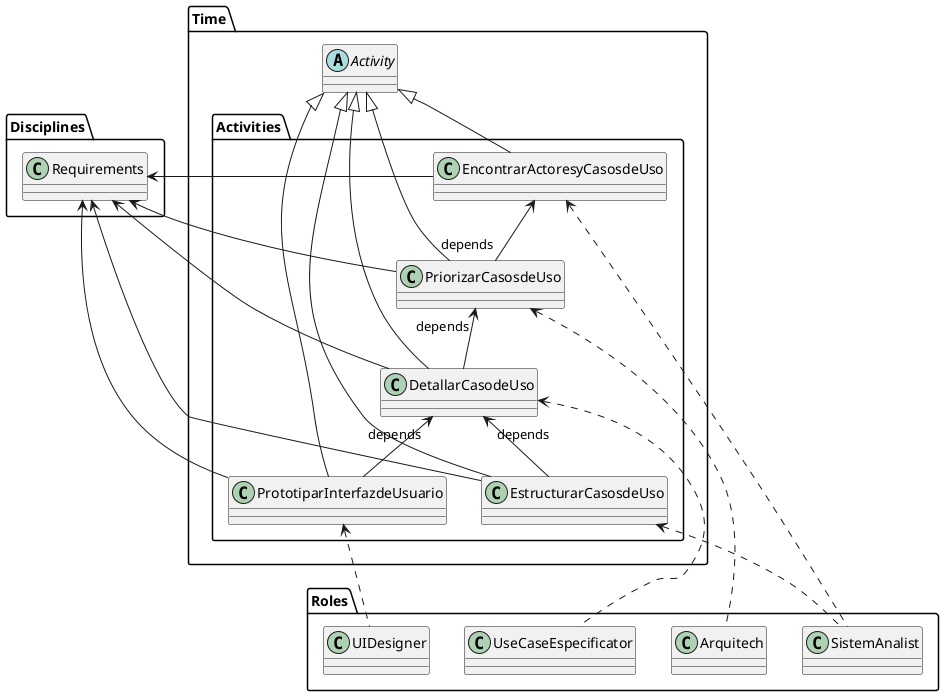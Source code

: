 @startuml

  set namespaceSeparator .
  
namespace Time {
  Abstract Class Activity

  namespace Activities {

    Class EncontrarActoresyCasosdeUso extends Time.Activity
    Class PriorizarCasosdeUso extends Time.Activity
    Class DetallarCasodeUso extends Time.Activity
    Class EstructurarCasosdeUso extends Time.Activity
    Class PrototiparInterfazdeUsuario extends Time.Activity
  }
}

  Disciplines.Requirements <-left- Time.Activities.EncontrarActoresyCasosdeUso
  Disciplines.Requirements <-- Time.Activities.PriorizarCasosdeUso
  Disciplines.Requirements <-- Time.Activities.DetallarCasodeUso
  Disciplines.Requirements <-- Time.Activities.EstructurarCasosdeUso
  Disciplines.Requirements <-- Time.Activities.PrototiparInterfazdeUsuario

  Time.Activities.PriorizarCasosdeUso "depends" -up-> Time.Activities.EncontrarActoresyCasosdeUso 
  Time.Activities.DetallarCasodeUso -up-> "depends" Time.Activities.PriorizarCasosdeUso
  Time.Activities.EstructurarCasosdeUso -up-> "depends" Time.Activities.DetallarCasodeUso
  Time.Activities.PrototiparInterfazdeUsuario -up-> "depends" Time.Activities.DetallarCasodeUso



  Roles.SistemAnalist .up.> Time.Activities.EncontrarActoresyCasosdeUso
  Roles.SistemAnalist .up.> Time.Activities.EstructurarCasosdeUso
  Roles.Arquitech .up.> Time.Activities.PriorizarCasosdeUso
  Roles.UseCaseEspecificator .up.> Time.Activities.DetallarCasodeUso
  Roles.UIDesigner .up.> Time.Activities.PrototiparInterfazdeUsuario

@enduml